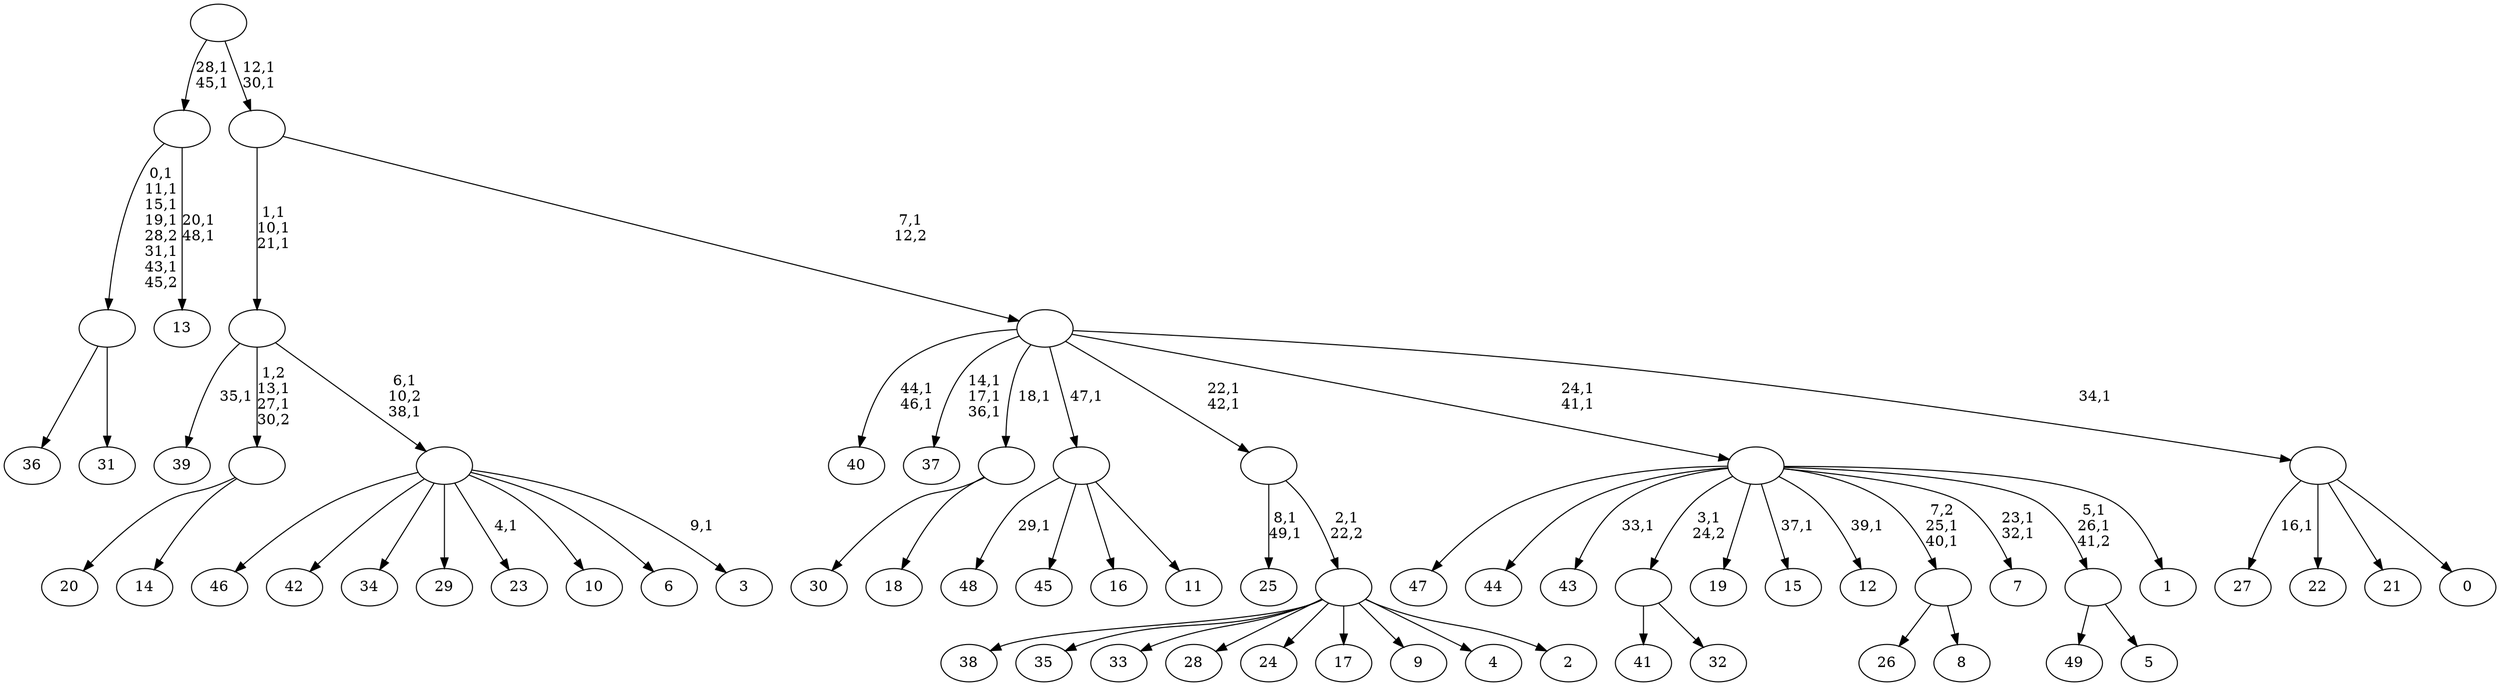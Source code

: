 digraph T {
	100 [label="49"]
	99 [label="48"]
	97 [label="47"]
	96 [label="46"]
	95 [label="45"]
	94 [label="44"]
	93 [label="43"]
	91 [label="42"]
	90 [label="41"]
	89 [label="40"]
	86 [label="39"]
	84 [label="38"]
	83 [label="37"]
	79 [label="36"]
	78 [label="35"]
	77 [label="34"]
	76 [label="33"]
	75 [label="32"]
	74 [label=""]
	73 [label="31"]
	72 [label=""]
	66 [label="30"]
	65 [label="29"]
	64 [label="28"]
	63 [label="27"]
	61 [label="26"]
	60 [label="25"]
	57 [label="24"]
	56 [label="23"]
	54 [label="22"]
	53 [label="21"]
	52 [label="20"]
	51 [label="19"]
	50 [label="18"]
	49 [label=""]
	48 [label="17"]
	47 [label="16"]
	46 [label="15"]
	44 [label="14"]
	43 [label=""]
	41 [label="13"]
	38 [label=""]
	36 [label="12"]
	34 [label="11"]
	33 [label=""]
	32 [label="10"]
	31 [label="9"]
	30 [label="8"]
	29 [label=""]
	27 [label="7"]
	24 [label="6"]
	23 [label="5"]
	22 [label=""]
	20 [label="4"]
	19 [label="3"]
	17 [label=""]
	15 [label=""]
	12 [label="2"]
	11 [label=""]
	10 [label=""]
	8 [label="1"]
	7 [label=""]
	5 [label="0"]
	4 [label=""]
	3 [label=""]
	2 [label=""]
	0 [label=""]
	74 -> 90 [label=""]
	74 -> 75 [label=""]
	72 -> 79 [label=""]
	72 -> 73 [label=""]
	49 -> 66 [label=""]
	49 -> 50 [label=""]
	43 -> 52 [label=""]
	43 -> 44 [label=""]
	38 -> 41 [label="20,1\n48,1"]
	38 -> 72 [label="0,1\n11,1\n15,1\n19,1\n28,2\n31,1\n43,1\n45,2"]
	33 -> 99 [label="29,1"]
	33 -> 95 [label=""]
	33 -> 47 [label=""]
	33 -> 34 [label=""]
	29 -> 61 [label=""]
	29 -> 30 [label=""]
	22 -> 100 [label=""]
	22 -> 23 [label=""]
	17 -> 19 [label="9,1"]
	17 -> 56 [label="4,1"]
	17 -> 96 [label=""]
	17 -> 91 [label=""]
	17 -> 77 [label=""]
	17 -> 65 [label=""]
	17 -> 32 [label=""]
	17 -> 24 [label=""]
	15 -> 17 [label="6,1\n10,2\n38,1"]
	15 -> 43 [label="1,2\n13,1\n27,1\n30,2"]
	15 -> 86 [label="35,1"]
	11 -> 84 [label=""]
	11 -> 78 [label=""]
	11 -> 76 [label=""]
	11 -> 64 [label=""]
	11 -> 57 [label=""]
	11 -> 48 [label=""]
	11 -> 31 [label=""]
	11 -> 20 [label=""]
	11 -> 12 [label=""]
	10 -> 60 [label="8,1\n49,1"]
	10 -> 11 [label="2,1\n22,2"]
	7 -> 22 [label="5,1\n26,1\n41,2"]
	7 -> 27 [label="23,1\n32,1"]
	7 -> 29 [label="7,2\n25,1\n40,1"]
	7 -> 36 [label="39,1"]
	7 -> 46 [label="37,1"]
	7 -> 93 [label="33,1"]
	7 -> 97 [label=""]
	7 -> 94 [label=""]
	7 -> 74 [label="3,1\n24,2"]
	7 -> 51 [label=""]
	7 -> 8 [label=""]
	4 -> 63 [label="16,1"]
	4 -> 54 [label=""]
	4 -> 53 [label=""]
	4 -> 5 [label=""]
	3 -> 7 [label="24,1\n41,1"]
	3 -> 10 [label="22,1\n42,1"]
	3 -> 83 [label="14,1\n17,1\n36,1"]
	3 -> 89 [label="44,1\n46,1"]
	3 -> 49 [label="18,1"]
	3 -> 33 [label="47,1"]
	3 -> 4 [label="34,1"]
	2 -> 15 [label="1,1\n10,1\n21,1"]
	2 -> 3 [label="7,1\n12,2"]
	0 -> 2 [label="12,1\n30,1"]
	0 -> 38 [label="28,1\n45,1"]
}
